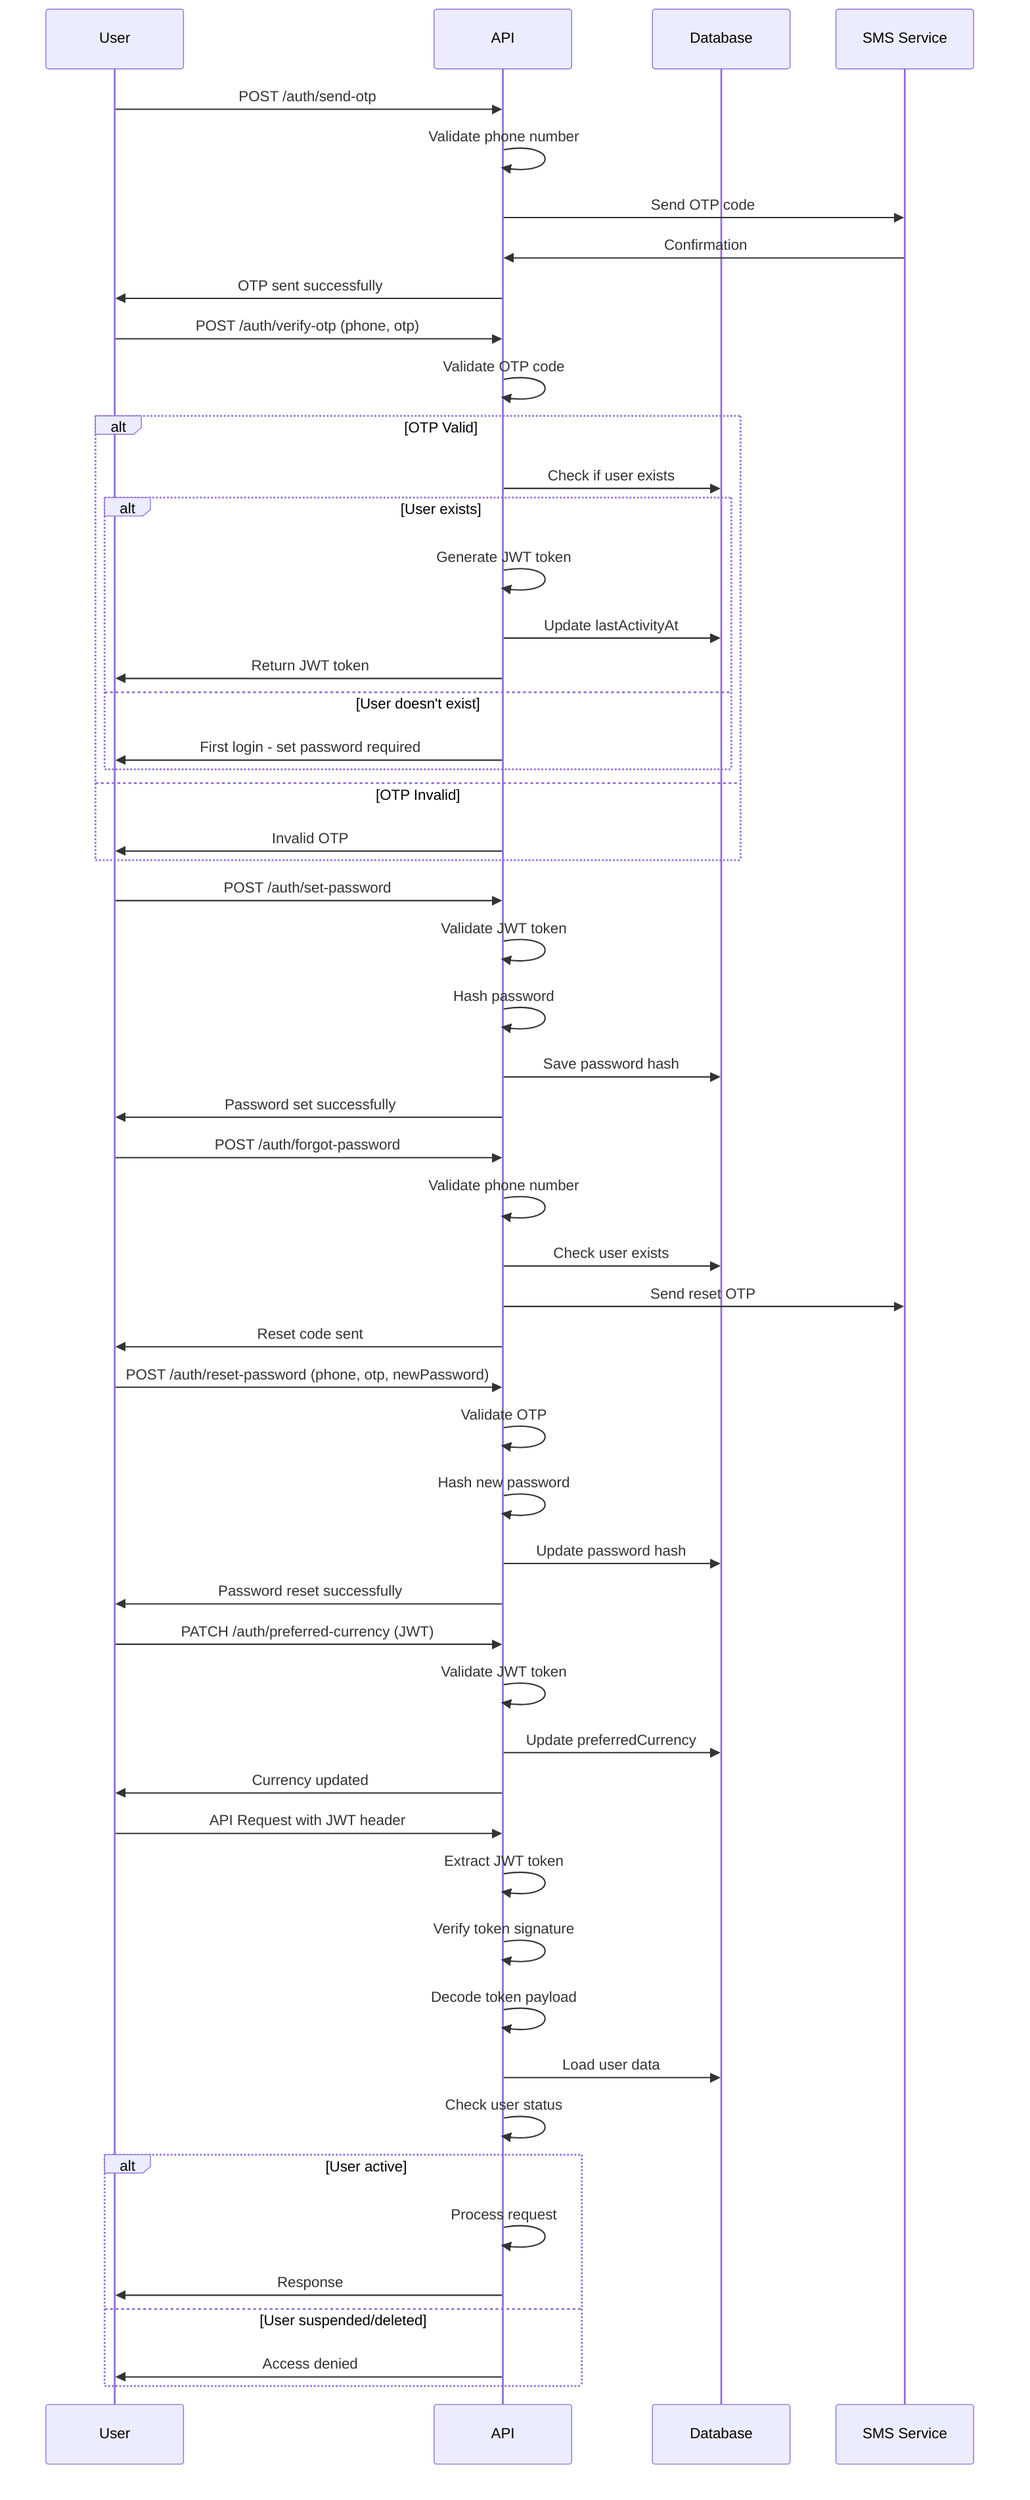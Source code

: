 %% Authentication Flow
%% View at https://mermaid.live
sequenceDiagram
  participant User as User
  participant API as API
  participant DB as Database
  participant SMS as SMS Service

  %% OTP Send Flow
  User->>API: POST /auth/send-otp
  API->>API: Validate phone number
  API->>SMS: Send OTP code
  SMS->>API: Confirmation
  API->>User: OTP sent successfully

  %% OTP Verification Flow
  User->>API: POST /auth/verify-otp (phone, otp)
  API->>API: Validate OTP code
  alt OTP Valid
    API->>DB: Check if user exists
    alt User exists
      API->>API: Generate JWT token
      API->>DB: Update lastActivityAt
      API->>User: Return JWT token
    else User doesn't exist
      API->>User: First login - set password required
    end
  else OTP Invalid
    API->>User: Invalid OTP
  end

  %% Set Password Flow
  User->>API: POST /auth/set-password
  API->>API: Validate JWT token
  API->>API: Hash password
  API->>DB: Save password hash
  API->>User: Password set successfully

  %% Forgot Password Flow
  User->>API: POST /auth/forgot-password
  API->>API: Validate phone number
  API->>DB: Check user exists
  API->>SMS: Send reset OTP
  API->>User: Reset code sent

  %% Reset Password Flow
  User->>API: POST /auth/reset-password (phone, otp, newPassword)
  API->>API: Validate OTP
  API->>API: Hash new password
  API->>DB: Update password hash
  API->>User: Password reset successfully

  %% Update Preferred Currency
  User->>API: PATCH /auth/preferred-currency (JWT)
  API->>API: Validate JWT token
  API->>DB: Update preferredCurrency
  API->>User: Currency updated

  %% API Request with JWT
  User->>API: API Request with JWT header
  API->>API: Extract JWT token
  API->>API: Verify token signature
  API->>API: Decode token payload
  API->>DB: Load user data
  API->>API: Check user status
  alt User active
    API->>API: Process request
    API->>User: Response
  else User suspended/deleted
    API->>User: Access denied
  end